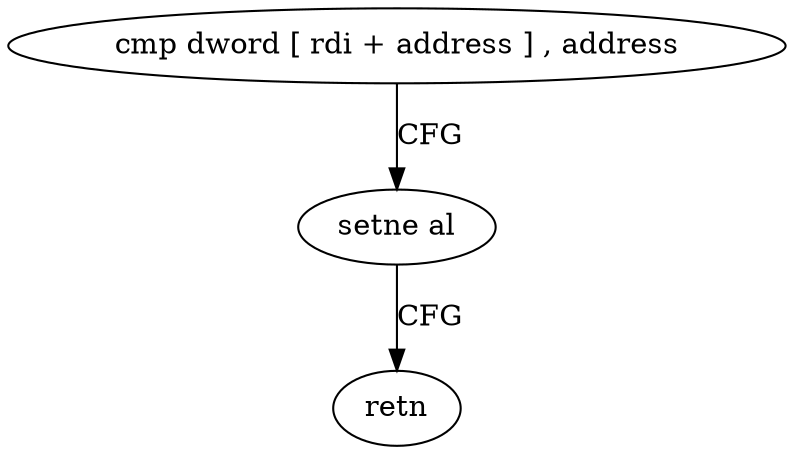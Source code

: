 digraph "func" {
"99952" [label = "cmp dword [ rdi + address ] , address" ]
"99956" [label = "setne al" ]
"99959" [label = "retn" ]
"99952" -> "99956" [ label = "CFG" ]
"99956" -> "99959" [ label = "CFG" ]
}

